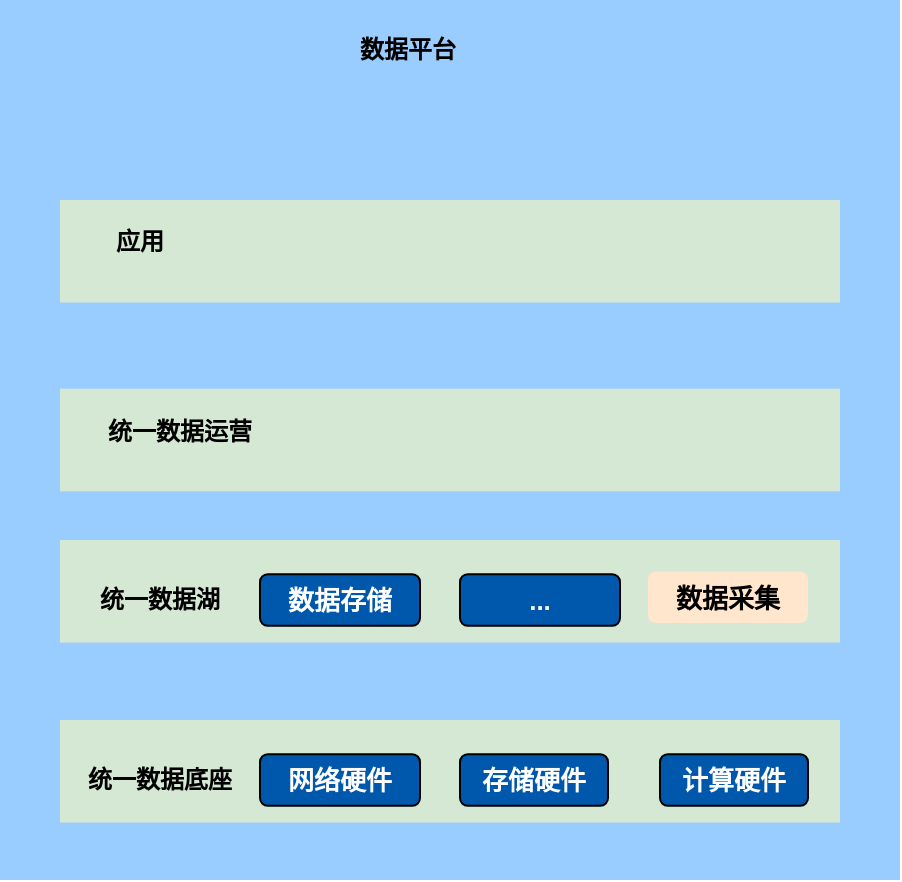 <mxfile version="25.0.3">
  <diagram name="第 1 页" id="esoSkzXpCoBOoMPdtS_s">
    <mxGraphModel dx="910" dy="490" grid="1" gridSize="10" guides="1" tooltips="1" connect="1" arrows="1" fold="1" page="1" pageScale="1" pageWidth="827" pageHeight="1169" math="0" shadow="0">
      <root>
        <mxCell id="0" />
        <mxCell id="1" parent="0" />
        <mxCell id="Hz8do1xcwLAu2_MjNyLG-2" value="" style="rounded=0;whiteSpace=wrap;html=1;fillColor=#99CCFF;strokeColor=none;" vertex="1" parent="1">
          <mxGeometry x="180" y="200" width="450" height="440" as="geometry" />
        </mxCell>
        <mxCell id="Hz8do1xcwLAu2_MjNyLG-3" value="" style="rounded=0;whiteSpace=wrap;html=1;fillColor=#d5e8d4;strokeColor=none;" vertex="1" parent="1">
          <mxGeometry x="210" y="560" width="390" height="51.29" as="geometry" />
        </mxCell>
        <mxCell id="Hz8do1xcwLAu2_MjNyLG-4" value="数据平台" style="text;html=1;align=center;verticalAlign=middle;whiteSpace=wrap;rounded=0;fontStyle=1" vertex="1" parent="1">
          <mxGeometry x="354" y="210" width="60" height="30" as="geometry" />
        </mxCell>
        <mxCell id="Hz8do1xcwLAu2_MjNyLG-5" value="统一数据底座" style="text;html=1;align=center;verticalAlign=middle;whiteSpace=wrap;rounded=0;fontStyle=1" vertex="1" parent="1">
          <mxGeometry x="210" y="560" width="100" height="60" as="geometry" />
        </mxCell>
        <mxCell id="Hz8do1xcwLAu2_MjNyLG-6" value="" style="rounded=0;whiteSpace=wrap;html=1;fillColor=#d5e8d4;strokeColor=none;" vertex="1" parent="1">
          <mxGeometry x="210" y="470" width="390" height="51.29" as="geometry" />
        </mxCell>
        <mxCell id="Hz8do1xcwLAu2_MjNyLG-7" value="统一数据湖" style="text;html=1;align=center;verticalAlign=middle;whiteSpace=wrap;rounded=0;fontStyle=1" vertex="1" parent="1">
          <mxGeometry x="220" y="470" width="80" height="60" as="geometry" />
        </mxCell>
        <mxCell id="Hz8do1xcwLAu2_MjNyLG-8" value="" style="rounded=0;whiteSpace=wrap;html=1;fillColor=#d5e8d4;strokeColor=none;" vertex="1" parent="1">
          <mxGeometry x="210" y="394.36" width="390" height="51.29" as="geometry" />
        </mxCell>
        <mxCell id="Hz8do1xcwLAu2_MjNyLG-9" value="统一数据运营" style="text;html=1;align=center;verticalAlign=middle;whiteSpace=wrap;rounded=0;fontStyle=1" vertex="1" parent="1">
          <mxGeometry x="230" y="385.65" width="80" height="60" as="geometry" />
        </mxCell>
        <mxCell id="Hz8do1xcwLAu2_MjNyLG-10" value="" style="rounded=0;whiteSpace=wrap;html=1;fillColor=#d5e8d4;strokeColor=none;" vertex="1" parent="1">
          <mxGeometry x="210" y="300" width="390" height="51.29" as="geometry" />
        </mxCell>
        <mxCell id="Hz8do1xcwLAu2_MjNyLG-11" value="应用" style="text;html=1;align=center;verticalAlign=middle;whiteSpace=wrap;rounded=0;fontStyle=1" vertex="1" parent="1">
          <mxGeometry x="230" y="291.29" width="40" height="60" as="geometry" />
        </mxCell>
        <mxCell id="Hz8do1xcwLAu2_MjNyLG-12" value="网络硬件" style="rounded=1;whiteSpace=wrap;html=1;fontStyle=1;fontSize=13;strokeColor=default;fillColor=#0058AC;fontColor=#FFFFFF;" vertex="1" parent="1">
          <mxGeometry x="310" y="577.14" width="80" height="25.72" as="geometry" />
        </mxCell>
        <mxCell id="Hz8do1xcwLAu2_MjNyLG-13" value="存储硬件" style="rounded=1;whiteSpace=wrap;html=1;fontStyle=1;fontSize=13;strokeColor=default;fillColor=#0058AC;fontColor=#FFFFFF;" vertex="1" parent="1">
          <mxGeometry x="410" y="577.14" width="74" height="25.72" as="geometry" />
        </mxCell>
        <mxCell id="Hz8do1xcwLAu2_MjNyLG-14" value="计算硬件" style="rounded=1;whiteSpace=wrap;html=1;fontStyle=1;fontSize=13;strokeColor=default;fillColor=#0058AC;fontColor=#FFFFFF;" vertex="1" parent="1">
          <mxGeometry x="510" y="577.14" width="74" height="25.72" as="geometry" />
        </mxCell>
        <mxCell id="Hz8do1xcwLAu2_MjNyLG-15" value="数据存储" style="rounded=1;whiteSpace=wrap;html=1;fontStyle=1;fontSize=13;strokeColor=default;fillColor=#0058AC;fontColor=#FFFFFF;" vertex="1" parent="1">
          <mxGeometry x="310" y="487.14" width="80" height="25.72" as="geometry" />
        </mxCell>
        <mxCell id="Hz8do1xcwLAu2_MjNyLG-16" value="数据采集" style="rounded=1;whiteSpace=wrap;html=1;fontStyle=1;fontSize=13;strokeColor=none;fillColor=#ffe6cc;" vertex="1" parent="1">
          <mxGeometry x="504" y="485.78" width="80" height="25.72" as="geometry" />
        </mxCell>
        <mxCell id="Hz8do1xcwLAu2_MjNyLG-17" value="..." style="rounded=1;whiteSpace=wrap;html=1;fontStyle=1;fontSize=13;strokeColor=default;fillColor=#0058AC;fontColor=#FFFFFF;" vertex="1" parent="1">
          <mxGeometry x="410" y="487.14" width="80" height="25.72" as="geometry" />
        </mxCell>
      </root>
    </mxGraphModel>
  </diagram>
</mxfile>
